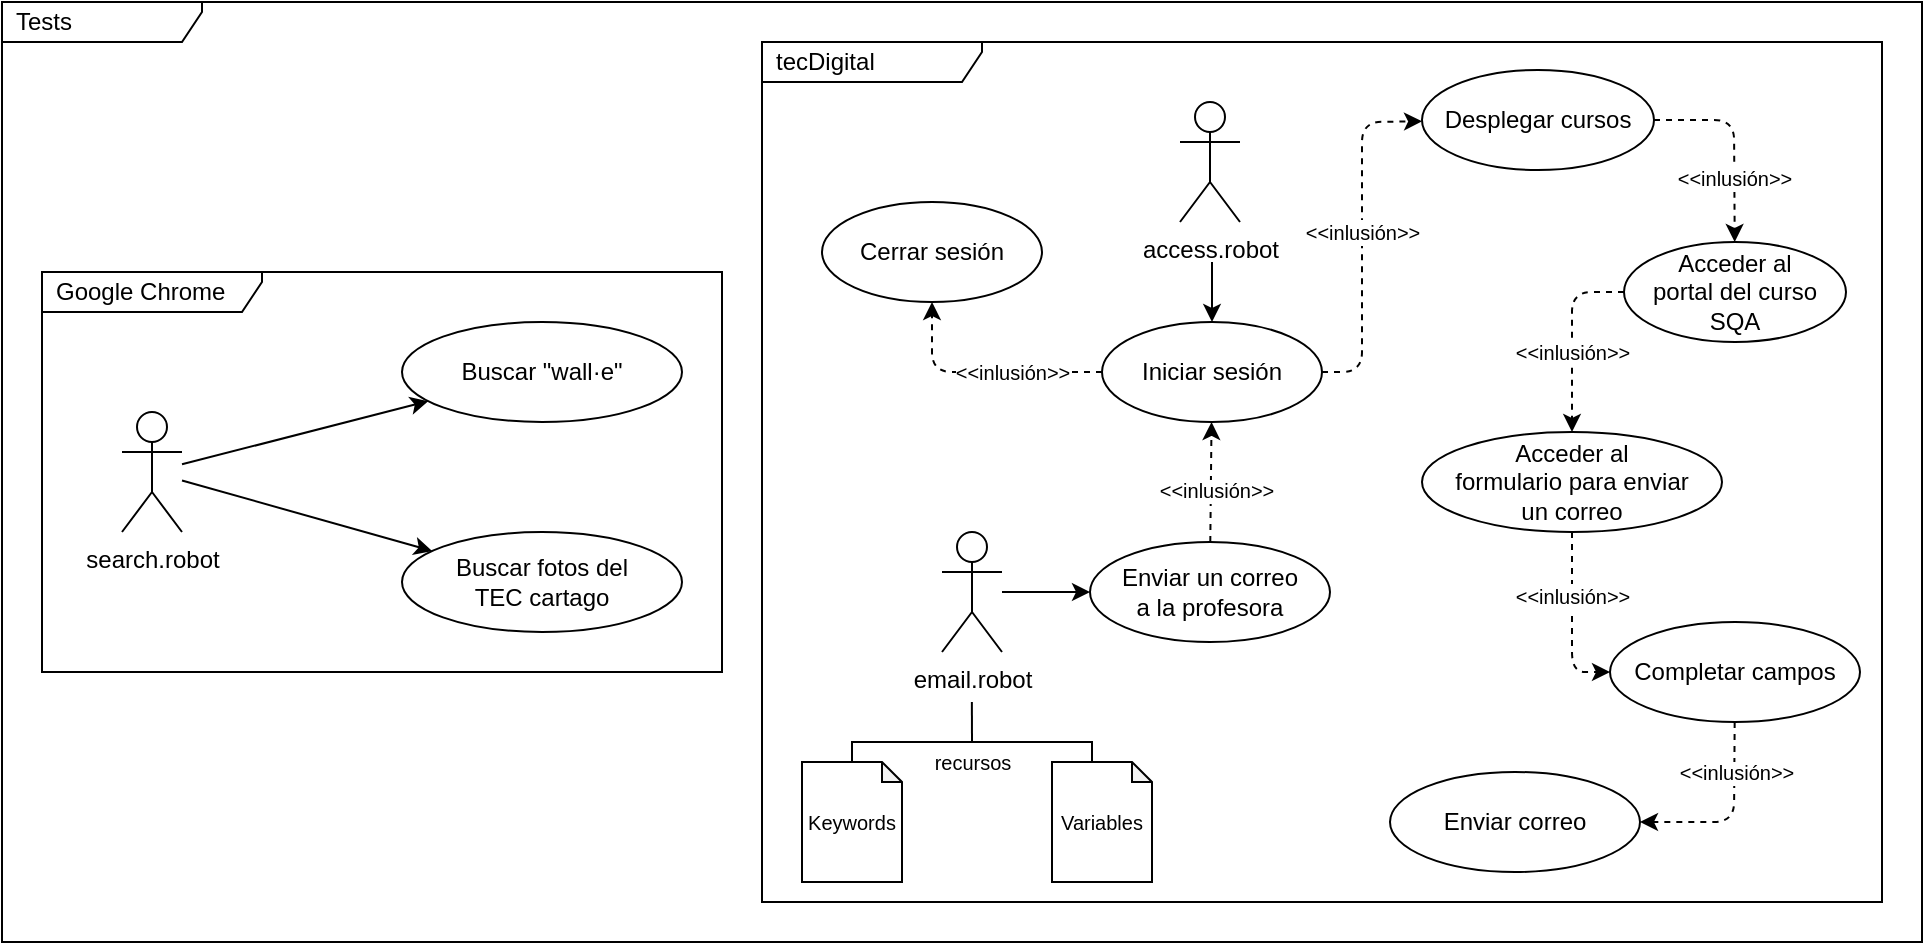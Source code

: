 <mxfile>
    <diagram id="07A_bCQUbJkKT-pQfhuE" name="Page-1">
        <mxGraphModel dx="949" dy="660" grid="1" gridSize="10" guides="1" tooltips="1" connect="1" arrows="1" fold="1" page="1" pageScale="1" pageWidth="1169" pageHeight="827" math="0" shadow="0">
            <root>
                <mxCell id="0"/>
                <mxCell id="1" parent="0"/>
                <mxCell id="116" value="" style="rounded=0;whiteSpace=wrap;html=1;fillColor=default;gradientColor=none;" parent="1" vertex="1">
                    <mxGeometry x="80" y="100" width="960" height="470" as="geometry"/>
                </mxCell>
                <mxCell id="69" value="Tests" style="shape=umlFrame;whiteSpace=wrap;html=1;width=100;height=20;boundedLbl=1;verticalAlign=middle;align=left;spacingLeft=5;fillColor=none;rounded=1;" parent="1" vertex="1">
                    <mxGeometry x="80" y="100" width="960" height="470" as="geometry"/>
                </mxCell>
                <mxCell id="70" value="Google Chrome" style="shape=umlFrame;whiteSpace=wrap;html=1;width=110;height=20;boundedLbl=1;verticalAlign=middle;align=left;spacingLeft=5;fillColor=none;rounded=1;" parent="1" vertex="1">
                    <mxGeometry x="100" y="235" width="340" height="200" as="geometry"/>
                </mxCell>
                <mxCell id="72" value="tecDigital" style="shape=umlFrame;whiteSpace=wrap;html=1;width=110;height=20;boundedLbl=1;verticalAlign=middle;align=left;spacingLeft=5;fillColor=none;rounded=1;" parent="1" vertex="1">
                    <mxGeometry x="460" y="120" width="560" height="430" as="geometry"/>
                </mxCell>
                <mxCell id="73" value="Buscar &quot;wall·e&quot;" style="ellipse;whiteSpace=wrap;html=1;fillColor=none;" parent="1" vertex="1">
                    <mxGeometry x="280" y="260" width="140" height="50" as="geometry"/>
                </mxCell>
                <mxCell id="74" value="search.robot" style="shape=umlActor;verticalLabelPosition=bottom;verticalAlign=top;html=1;outlineConnect=0;rounded=1;fillColor=none;" parent="1" vertex="1">
                    <mxGeometry x="140" y="305" width="30" height="60" as="geometry"/>
                </mxCell>
                <mxCell id="76" value="" style="endArrow=classic;html=1;" parent="1" source="74" target="73" edge="1">
                    <mxGeometry width="50" height="50" relative="1" as="geometry">
                        <mxPoint x="280" y="395" as="sourcePoint"/>
                        <mxPoint x="205.791" y="363.948" as="targetPoint"/>
                    </mxGeometry>
                </mxCell>
                <mxCell id="77" value="Buscar fotos del&lt;br&gt;TEC cartago" style="ellipse;whiteSpace=wrap;html=1;fillColor=none;" parent="1" vertex="1">
                    <mxGeometry x="280" y="365" width="140" height="50" as="geometry"/>
                </mxCell>
                <mxCell id="78" value="" style="endArrow=classic;html=1;" parent="1" source="74" target="77" edge="1">
                    <mxGeometry width="50" height="50" relative="1" as="geometry">
                        <mxPoint x="530" y="310" as="sourcePoint"/>
                        <mxPoint x="390" y="310" as="targetPoint"/>
                    </mxGeometry>
                </mxCell>
                <mxCell id="79" value="access.robot" style="shape=umlActor;verticalLabelPosition=bottom;verticalAlign=top;html=1;outlineConnect=0;rounded=1;fillColor=none;" parent="1" vertex="1">
                    <mxGeometry x="669" y="150" width="30" height="60" as="geometry"/>
                </mxCell>
                <mxCell id="80" value="email.robot" style="shape=umlActor;verticalLabelPosition=bottom;verticalAlign=top;html=1;outlineConnect=0;rounded=1;fillColor=none;" parent="1" vertex="1">
                    <mxGeometry x="550" y="365" width="30" height="60" as="geometry"/>
                </mxCell>
                <mxCell id="81" value="Iniciar sesión" style="ellipse;whiteSpace=wrap;html=1;fillColor=none;" parent="1" vertex="1">
                    <mxGeometry x="630" y="260" width="110" height="50" as="geometry"/>
                </mxCell>
                <mxCell id="82" value="Cerrar sesión" style="ellipse;whiteSpace=wrap;html=1;fillColor=none;" parent="1" vertex="1">
                    <mxGeometry x="490" y="200" width="110" height="50" as="geometry"/>
                </mxCell>
                <mxCell id="86" value="Enviar un correo&lt;br&gt;a la profesora" style="ellipse;whiteSpace=wrap;html=1;fillColor=none;" parent="1" vertex="1">
                    <mxGeometry x="624" y="370" width="120" height="50" as="geometry"/>
                </mxCell>
                <mxCell id="87" value="Desplegar cursos" style="ellipse;whiteSpace=wrap;html=1;fillColor=none;" parent="1" vertex="1">
                    <mxGeometry x="790" y="134" width="116" height="50" as="geometry"/>
                </mxCell>
                <mxCell id="88" value="Acceder al&lt;br&gt;formulario para enviar&lt;br&gt;un correo" style="ellipse;whiteSpace=wrap;html=1;fillColor=none;" parent="1" vertex="1">
                    <mxGeometry x="790" y="315" width="150" height="50" as="geometry"/>
                </mxCell>
                <mxCell id="89" value="" style="endArrow=classic;html=1;" parent="1" source="80" target="86" edge="1">
                    <mxGeometry width="50" height="50" relative="1" as="geometry">
                        <mxPoint x="770" y="410" as="sourcePoint"/>
                        <mxPoint x="820" y="360" as="targetPoint"/>
                    </mxGeometry>
                </mxCell>
                <mxCell id="91" value="Completar campos" style="ellipse;whiteSpace=wrap;html=1;fillColor=none;" parent="1" vertex="1">
                    <mxGeometry x="884" y="410" width="125" height="50" as="geometry"/>
                </mxCell>
                <mxCell id="92" value="&lt;font style=&quot;font-size: 10px&quot;&gt;&amp;lt;&amp;lt;inlusión&amp;gt;&amp;gt;&lt;/font&gt;" style="endArrow=classic;html=1;dashed=1;" parent="1" source="81" target="87" edge="1">
                    <mxGeometry x="0.032" width="50" height="50" relative="1" as="geometry">
                        <mxPoint x="710.0" y="345.0" as="sourcePoint"/>
                        <mxPoint x="710.0" y="225.0" as="targetPoint"/>
                        <Array as="points">
                            <mxPoint x="760" y="285"/>
                            <mxPoint x="760" y="160"/>
                        </Array>
                        <mxPoint as="offset"/>
                    </mxGeometry>
                </mxCell>
                <mxCell id="93" value="Acceder al &lt;br&gt;portal del curso&lt;br&gt;SQA" style="ellipse;whiteSpace=wrap;html=1;fillColor=none;" parent="1" vertex="1">
                    <mxGeometry x="891" y="220" width="111" height="50" as="geometry"/>
                </mxCell>
                <mxCell id="98" value="&lt;font style=&quot;font-size: 10px&quot;&gt;&amp;lt;&amp;lt;inlusión&amp;gt;&amp;gt;&lt;/font&gt;" style="endArrow=classic;html=1;dashed=1;" parent="1" source="87" target="93" edge="1">
                    <mxGeometry x="0.381" width="50" height="50" relative="1" as="geometry">
                        <mxPoint x="1090" y="80" as="sourcePoint"/>
                        <mxPoint x="1090" y="150" as="targetPoint"/>
                        <mxPoint as="offset"/>
                        <Array as="points">
                            <mxPoint x="946" y="159"/>
                        </Array>
                    </mxGeometry>
                </mxCell>
                <mxCell id="99" value="&lt;font style=&quot;font-size: 10px&quot;&gt;&amp;lt;&amp;lt;inlusión&amp;gt;&amp;gt;&lt;/font&gt;" style="endArrow=classic;html=1;dashed=1;" parent="1" source="93" target="88" edge="1">
                    <mxGeometry x="0.155" width="50" height="50" relative="1" as="geometry">
                        <mxPoint x="1100" y="90" as="sourcePoint"/>
                        <mxPoint x="968.334" y="221.666" as="targetPoint"/>
                        <mxPoint as="offset"/>
                        <Array as="points">
                            <mxPoint x="865" y="245"/>
                        </Array>
                    </mxGeometry>
                </mxCell>
                <mxCell id="100" value="&lt;font style=&quot;font-size: 10px&quot;&gt;&amp;lt;&amp;lt;inlusión&amp;gt;&amp;gt;&lt;/font&gt;" style="endArrow=classic;html=1;dashed=1;" parent="1" source="88" target="91" edge="1">
                    <mxGeometry x="-0.286" width="50" height="50" relative="1" as="geometry">
                        <mxPoint x="1110" y="100" as="sourcePoint"/>
                        <mxPoint x="978.334" y="231.666" as="targetPoint"/>
                        <mxPoint as="offset"/>
                        <Array as="points">
                            <mxPoint x="865" y="435"/>
                        </Array>
                    </mxGeometry>
                </mxCell>
                <mxCell id="101" value="Enviar correo" style="ellipse;whiteSpace=wrap;html=1;fillColor=none;" parent="1" vertex="1">
                    <mxGeometry x="774" y="485" width="125" height="50" as="geometry"/>
                </mxCell>
                <mxCell id="103" value="" style="endArrow=classic;html=1;dashed=1;fontSize=10;" parent="1" source="91" target="101" edge="1">
                    <mxGeometry width="50" height="50" relative="1" as="geometry">
                        <mxPoint x="830" y="440" as="sourcePoint"/>
                        <mxPoint x="880" y="390" as="targetPoint"/>
                        <Array as="points">
                            <mxPoint x="946" y="510"/>
                        </Array>
                    </mxGeometry>
                </mxCell>
                <mxCell id="104" value="&amp;lt;&amp;lt;inlusión&amp;gt;&amp;gt;" style="edgeLabel;html=1;align=center;verticalAlign=middle;resizable=0;points=[];fontSize=10;" parent="103" vertex="1" connectable="0">
                    <mxGeometry x="0.142" y="2" relative="1" as="geometry">
                        <mxPoint x="6" y="-27" as="offset"/>
                    </mxGeometry>
                </mxCell>
                <mxCell id="107" style="edgeStyle=none;html=1;entryX=0;entryY=0;entryDx=20;entryDy=0;entryPerimeter=0;fontSize=10;endArrow=none;endFill=0;rounded=0;" parent="1" source="105" target="106" edge="1">
                    <mxGeometry relative="1" as="geometry">
                        <Array as="points">
                            <mxPoint x="505" y="470"/>
                            <mxPoint x="625" y="470"/>
                        </Array>
                    </mxGeometry>
                </mxCell>
                <mxCell id="112" value="recursos" style="edgeLabel;html=1;align=center;verticalAlign=middle;resizable=0;points=[];fontSize=10;" parent="107" vertex="1" connectable="0">
                    <mxGeometry x="0.185" relative="1" as="geometry">
                        <mxPoint x="-13" y="10" as="offset"/>
                    </mxGeometry>
                </mxCell>
                <mxCell id="105" value="&lt;font style=&quot;font-size: 10px&quot;&gt;Keywords&lt;/font&gt;" style="shape=note;whiteSpace=wrap;html=1;backgroundOutline=1;darkOpacity=0.05;size=10;fillColor=none;" parent="1" vertex="1">
                    <mxGeometry x="480" y="480" width="50" height="60" as="geometry"/>
                </mxCell>
                <mxCell id="106" value="&lt;font style=&quot;font-size: 10px&quot;&gt;Variables&lt;/font&gt;" style="shape=note;whiteSpace=wrap;html=1;backgroundOutline=1;darkOpacity=0.05;size=10;fillColor=none;" parent="1" vertex="1">
                    <mxGeometry x="605" y="480" width="50" height="60" as="geometry"/>
                </mxCell>
                <mxCell id="108" value="" style="endArrow=classic;html=1;rounded=0;fontSize=10;dashed=1;" parent="1" source="86" target="81" edge="1">
                    <mxGeometry width="50" height="50" relative="1" as="geometry">
                        <mxPoint x="690" y="390" as="sourcePoint"/>
                        <mxPoint x="740" y="340" as="targetPoint"/>
                    </mxGeometry>
                </mxCell>
                <mxCell id="109" value="&amp;lt;&amp;lt;inlusión&amp;gt;&amp;gt;" style="edgeLabel;html=1;align=center;verticalAlign=middle;resizable=0;points=[];fontSize=10;" parent="108" vertex="1" connectable="0">
                    <mxGeometry x="-0.126" y="-2" relative="1" as="geometry">
                        <mxPoint as="offset"/>
                    </mxGeometry>
                </mxCell>
                <mxCell id="111" value="" style="endArrow=none;html=1;rounded=0;fontSize=10;" parent="1" edge="1">
                    <mxGeometry width="50" height="50" relative="1" as="geometry">
                        <mxPoint x="565" y="470" as="sourcePoint"/>
                        <mxPoint x="564.93" y="450" as="targetPoint"/>
                    </mxGeometry>
                </mxCell>
                <mxCell id="113" value="" style="endArrow=classic;html=1;rounded=1;fontSize=10;dashed=1;" parent="1" source="81" target="82" edge="1">
                    <mxGeometry width="50" height="50" relative="1" as="geometry">
                        <mxPoint x="694.203" y="380.0" as="sourcePoint"/>
                        <mxPoint x="694.843" y="320.0" as="targetPoint"/>
                        <Array as="points">
                            <mxPoint x="545" y="285"/>
                        </Array>
                    </mxGeometry>
                </mxCell>
                <mxCell id="114" value="&amp;lt;&amp;lt;inlusión&amp;gt;&amp;gt;" style="edgeLabel;html=1;align=center;verticalAlign=middle;resizable=0;points=[];fontSize=10;" parent="113" vertex="1" connectable="0">
                    <mxGeometry x="-0.126" y="-2" relative="1" as="geometry">
                        <mxPoint x="7" y="2" as="offset"/>
                    </mxGeometry>
                </mxCell>
                <mxCell id="115" value="" style="endArrow=classic;html=1;entryX=0.5;entryY=0;entryDx=0;entryDy=0;" parent="1" target="81" edge="1">
                    <mxGeometry width="50" height="50" relative="1" as="geometry">
                        <mxPoint x="685" y="230" as="sourcePoint"/>
                        <mxPoint x="650" y="250" as="targetPoint"/>
                    </mxGeometry>
                </mxCell>
            </root>
        </mxGraphModel>
    </diagram>
</mxfile>